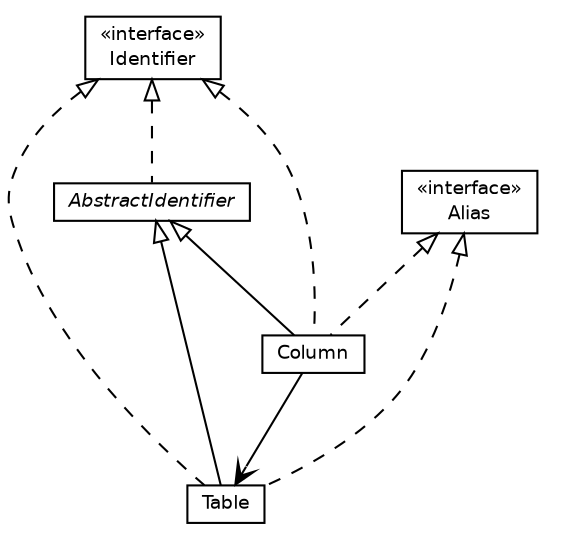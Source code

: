 #!/usr/local/bin/dot
#
# Class diagram 
# Generated by UMLGraph version R5_6 (http://www.umlgraph.org/)
#

digraph G {
	edge [fontname="Helvetica",fontsize=10,labelfontname="Helvetica",labelfontsize=10];
	node [fontname="Helvetica",fontsize=10,shape=plaintext];
	nodesep=0.25;
	ranksep=0.5;
	// net.ljcomputing.sql.identifier.Column
	c153 [label=<<table title="net.ljcomputing.sql.identifier.Column" border="0" cellborder="1" cellspacing="0" cellpadding="2" port="p" href="./Column.html">
		<tr><td><table border="0" cellspacing="0" cellpadding="1">
<tr><td align="center" balign="center"> Column </td></tr>
		</table></td></tr>
		</table>>, URL="./Column.html", fontname="Helvetica", fontcolor="black", fontsize=9.0];
	// net.ljcomputing.sql.identifier.AbstractIdentifier
	c154 [label=<<table title="net.ljcomputing.sql.identifier.AbstractIdentifier" border="0" cellborder="1" cellspacing="0" cellpadding="2" port="p" href="./AbstractIdentifier.html">
		<tr><td><table border="0" cellspacing="0" cellpadding="1">
<tr><td align="center" balign="center"><font face="Helvetica-Oblique"> AbstractIdentifier </font></td></tr>
		</table></td></tr>
		</table>>, URL="./AbstractIdentifier.html", fontname="Helvetica", fontcolor="black", fontsize=9.0];
	// net.ljcomputing.sql.identifier.Table
	c155 [label=<<table title="net.ljcomputing.sql.identifier.Table" border="0" cellborder="1" cellspacing="0" cellpadding="2" port="p" href="./Table.html">
		<tr><td><table border="0" cellspacing="0" cellpadding="1">
<tr><td align="center" balign="center"> Table </td></tr>
		</table></td></tr>
		</table>>, URL="./Table.html", fontname="Helvetica", fontcolor="black", fontsize=9.0];
	// net.ljcomputing.sql.identifier.Identifier
	c156 [label=<<table title="net.ljcomputing.sql.identifier.Identifier" border="0" cellborder="1" cellspacing="0" cellpadding="2" port="p" href="./Identifier.html">
		<tr><td><table border="0" cellspacing="0" cellpadding="1">
<tr><td align="center" balign="center"> &#171;interface&#187; </td></tr>
<tr><td align="center" balign="center"> Identifier </td></tr>
		</table></td></tr>
		</table>>, URL="./Identifier.html", fontname="Helvetica", fontcolor="black", fontsize=9.0];
	// net.ljcomputing.sql.identifier.Alias
	c157 [label=<<table title="net.ljcomputing.sql.identifier.Alias" border="0" cellborder="1" cellspacing="0" cellpadding="2" port="p" href="./Alias.html">
		<tr><td><table border="0" cellspacing="0" cellpadding="1">
<tr><td align="center" balign="center"> &#171;interface&#187; </td></tr>
<tr><td align="center" balign="center"> Alias </td></tr>
		</table></td></tr>
		</table>>, URL="./Alias.html", fontname="Helvetica", fontcolor="black", fontsize=9.0];
	//net.ljcomputing.sql.identifier.Column extends net.ljcomputing.sql.identifier.AbstractIdentifier
	c154:p -> c153:p [dir=back,arrowtail=empty];
	//net.ljcomputing.sql.identifier.Column implements net.ljcomputing.sql.identifier.Identifier
	c156:p -> c153:p [dir=back,arrowtail=empty,style=dashed];
	//net.ljcomputing.sql.identifier.Column implements net.ljcomputing.sql.identifier.Alias
	c157:p -> c153:p [dir=back,arrowtail=empty,style=dashed];
	//net.ljcomputing.sql.identifier.AbstractIdentifier implements net.ljcomputing.sql.identifier.Identifier
	c156:p -> c154:p [dir=back,arrowtail=empty,style=dashed];
	//net.ljcomputing.sql.identifier.Table extends net.ljcomputing.sql.identifier.AbstractIdentifier
	c154:p -> c155:p [dir=back,arrowtail=empty];
	//net.ljcomputing.sql.identifier.Table implements net.ljcomputing.sql.identifier.Identifier
	c156:p -> c155:p [dir=back,arrowtail=empty,style=dashed];
	//net.ljcomputing.sql.identifier.Table implements net.ljcomputing.sql.identifier.Alias
	c157:p -> c155:p [dir=back,arrowtail=empty,style=dashed];
	// net.ljcomputing.sql.identifier.Column NAVASSOC net.ljcomputing.sql.identifier.Table
	c153:p -> c155:p [taillabel="", label="", headlabel="", fontname="Helvetica", fontcolor="black", fontsize=10.0, color="black", arrowhead=open];
}

